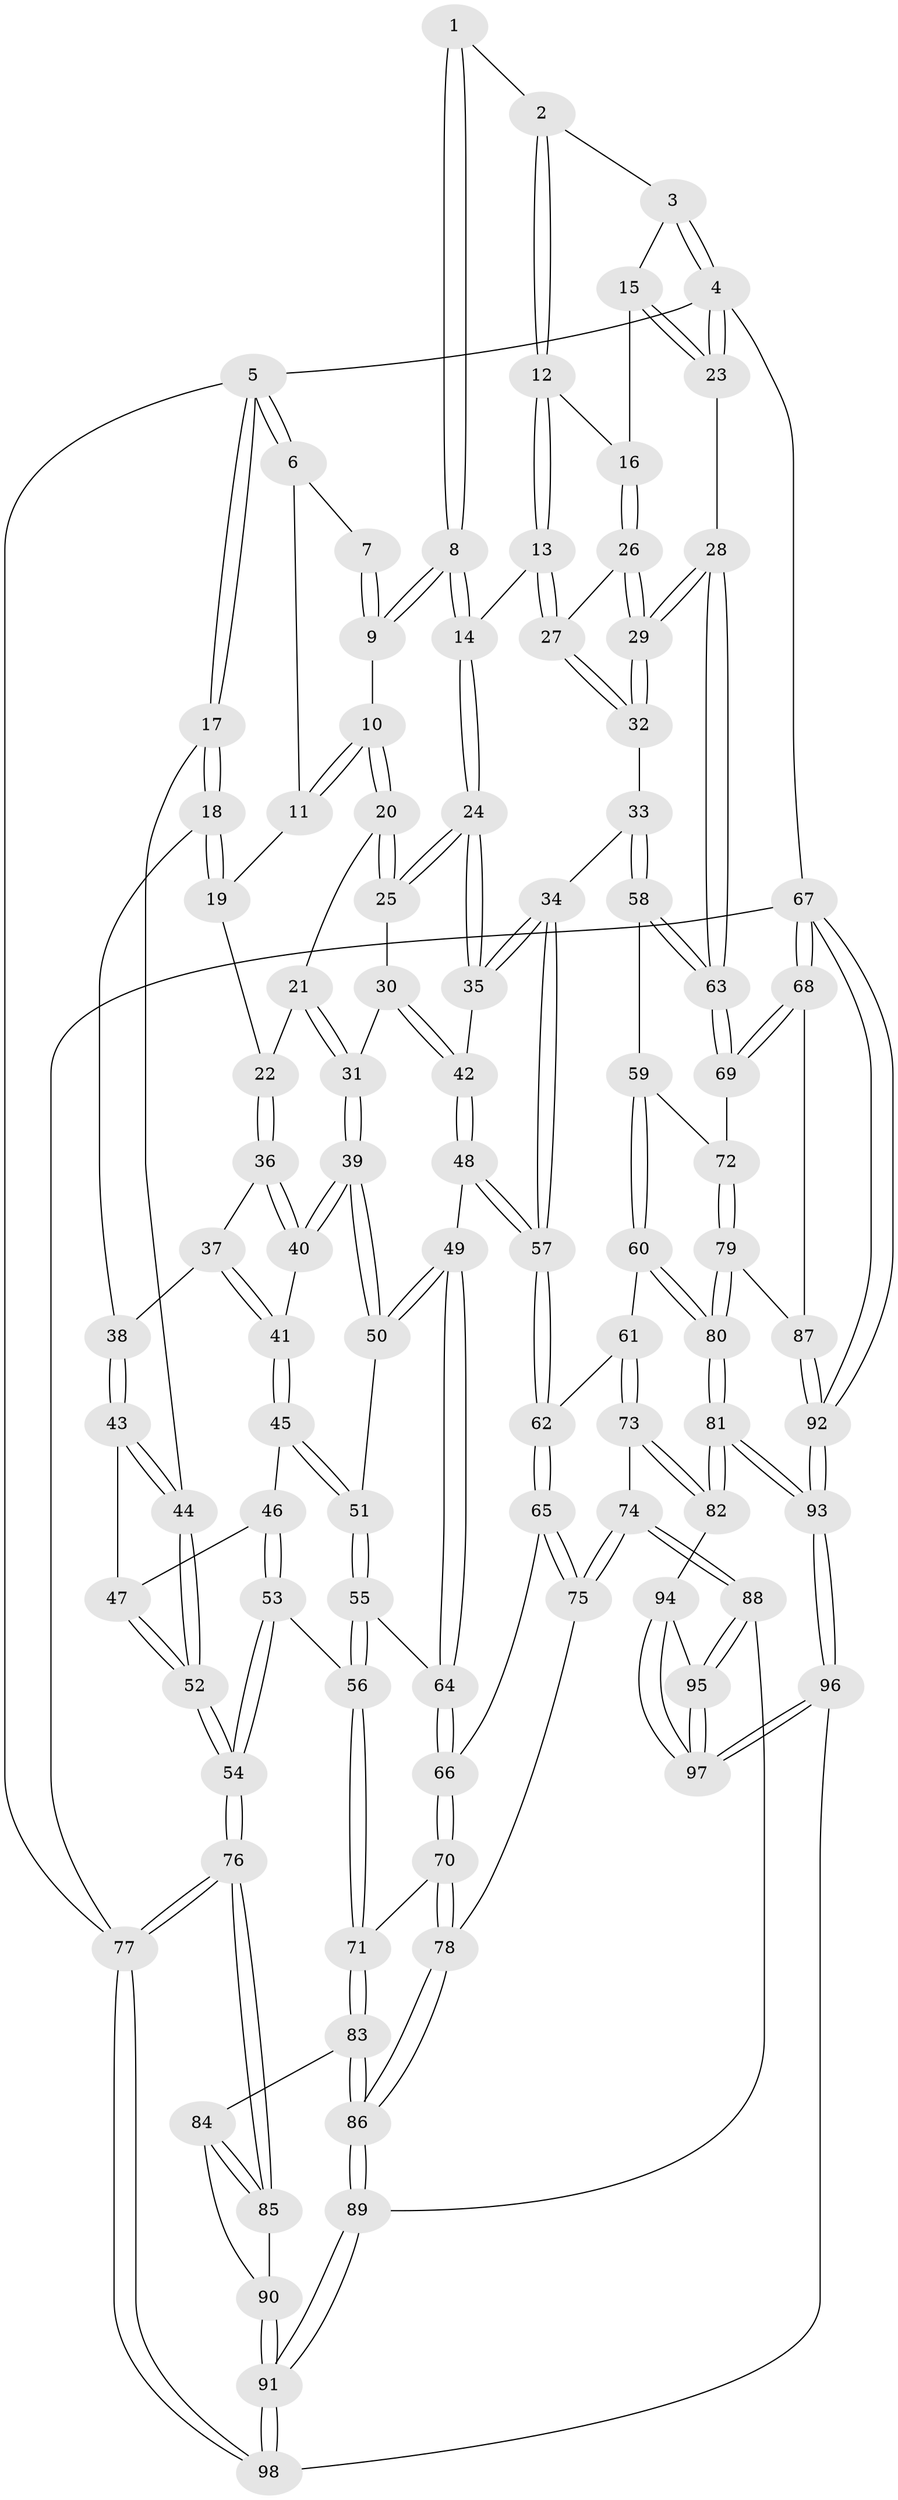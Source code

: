 // coarse degree distribution, {4: 0.4745762711864407, 3: 0.4915254237288136, 2: 0.01694915254237288, 5: 0.01694915254237288}
// Generated by graph-tools (version 1.1) at 2025/38/03/04/25 23:38:25]
// undirected, 98 vertices, 242 edges
graph export_dot {
  node [color=gray90,style=filled];
  1 [pos="+0.7663188879127052+0"];
  2 [pos="+0.8644157887322645+0"];
  3 [pos="+0.9833815082101139+0"];
  4 [pos="+1+0"];
  5 [pos="+0+0"];
  6 [pos="+0.28017307108545747+0"];
  7 [pos="+0.353472795316948+0"];
  8 [pos="+0.5836017465975323+0.17689292002504864"];
  9 [pos="+0.505525851796193+0.12100188540537235"];
  10 [pos="+0.33800409938746967+0.1575294935322723"];
  11 [pos="+0.26778142024567675+0"];
  12 [pos="+0.8363272466906431+0.01714799679669079"];
  13 [pos="+0.7543256465089886+0.23882653044585084"];
  14 [pos="+0.5846574901645475+0.18147667606661025"];
  15 [pos="+0.9569327067515442+0.1881369269999307"];
  16 [pos="+0.9193857167324878+0.20817989449825547"];
  17 [pos="+0+0.14048108469356188"];
  18 [pos="+0.003093434941841326+0.20182182929362813"];
  19 [pos="+0.17068908360683388+0.061529219822168135"];
  20 [pos="+0.3224802322688451+0.23059141887468462"];
  21 [pos="+0.31955935350994513+0.23246703757172194"];
  22 [pos="+0.2472669448914518+0.25630921251493727"];
  23 [pos="+1+0.2037598801307519"];
  24 [pos="+0.5139922768982454+0.29665449773331165"];
  25 [pos="+0.49211616475601494+0.2966615597160563"];
  26 [pos="+0.8875894894808062+0.26181145858223526"];
  27 [pos="+0.7956574357046051+0.29484093862449035"];
  28 [pos="+1+0.413976029434544"];
  29 [pos="+1+0.3996424102047875"];
  30 [pos="+0.3965716547407996+0.38006250407211406"];
  31 [pos="+0.35147870077026905+0.40282364674029586"];
  32 [pos="+0.7798871891418313+0.41427421716022655"];
  33 [pos="+0.7611118666996434+0.45013091529511695"];
  34 [pos="+0.7047204270956479+0.4557853923729642"];
  35 [pos="+0.531450574220786+0.337840158020707"];
  36 [pos="+0.2395492651412914+0.26217115224769416"];
  37 [pos="+0.15000080345971112+0.2920588179153474"];
  38 [pos="+0.12300823132015586+0.2984358551503351"];
  39 [pos="+0.32659298726124797+0.437199269794704"];
  40 [pos="+0.3015749535386466+0.4318320453112723"];
  41 [pos="+0.2815934015605726+0.43721138171291546"];
  42 [pos="+0.4729973101545204+0.49304187357469587"];
  43 [pos="+0.11764114926235703+0.36539132086785986"];
  44 [pos="+0+0.5301490470448212"];
  45 [pos="+0.1834998342180307+0.4810562784605176"];
  46 [pos="+0.1725790767580126+0.4783730734130453"];
  47 [pos="+0.14022590516141112+0.44207449050251946"];
  48 [pos="+0.46529023945308795+0.5258259791071087"];
  49 [pos="+0.3971322262820214+0.5324811107968355"];
  50 [pos="+0.37703373572300763+0.5178288348716502"];
  51 [pos="+0.23953322213866016+0.5594825294173879"];
  52 [pos="+0+0.6255003090014443"];
  53 [pos="+0.04008213250694163+0.702638384586297"];
  54 [pos="+0+0.7196323089385696"];
  55 [pos="+0.23934389356884123+0.5863070471212709"];
  56 [pos="+0.1677117255309138+0.7344154387389024"];
  57 [pos="+0.5534414212254825+0.5879662899631042"];
  58 [pos="+0.7640189082035147+0.45537503664366485"];
  59 [pos="+0.8183382793147033+0.6093267268597781"];
  60 [pos="+0.7600216927404004+0.717819504339381"];
  61 [pos="+0.569741886327062+0.6553834786485719"];
  62 [pos="+0.561130484114474+0.6443973865741104"];
  63 [pos="+1+0.54894091297552"];
  64 [pos="+0.35772121854096905+0.6283789919458317"];
  65 [pos="+0.39868678830191573+0.7243794141427358"];
  66 [pos="+0.35413293464501+0.714738903879394"];
  67 [pos="+1+1"];
  68 [pos="+1+0.8130287227013117"];
  69 [pos="+1+0.6063888920015592"];
  70 [pos="+0.3112024196736182+0.7397444084370769"];
  71 [pos="+0.17053640161261002+0.7364267231410496"];
  72 [pos="+1+0.63390257326167"];
  73 [pos="+0.5499784669859905+0.849558207229425"];
  74 [pos="+0.5045374765357048+0.8516128194377045"];
  75 [pos="+0.47394704671101967+0.8313302693057883"];
  76 [pos="+0+1"];
  77 [pos="+0+1"];
  78 [pos="+0.3419958317631396+0.8623415942152939"];
  79 [pos="+0.8684053574008184+0.8362987290525961"];
  80 [pos="+0.7842027963210088+0.8583316224605311"];
  81 [pos="+0.7511131946470312+0.9266259243358138"];
  82 [pos="+0.5867858047627749+0.874846811470321"];
  83 [pos="+0.18647738873714625+0.8346047824551216"];
  84 [pos="+0.1867952501801782+0.86112952437186"];
  85 [pos="+0.08898301049032464+0.9553741220402772"];
  86 [pos="+0.3375422100226923+0.8826561553524627"];
  87 [pos="+0.9297053914499401+0.8537755573021087"];
  88 [pos="+0.43859526383139497+0.933071657794477"];
  89 [pos="+0.33670940922848286+0.9265714660101625"];
  90 [pos="+0.24341509244893073+0.9461930833160889"];
  91 [pos="+0.2823337753686132+0.9920645878954214"];
  92 [pos="+1+1"];
  93 [pos="+0.8091698549687193+1"];
  94 [pos="+0.5472486438947474+0.9399044256999869"];
  95 [pos="+0.4572670862793852+0.992211232350015"];
  96 [pos="+0.4725641208981858+1"];
  97 [pos="+0.47351670783141697+1"];
  98 [pos="+0.25262861095831923+1"];
  1 -- 2;
  1 -- 8;
  1 -- 8;
  2 -- 3;
  2 -- 12;
  2 -- 12;
  3 -- 4;
  3 -- 4;
  3 -- 15;
  4 -- 5;
  4 -- 23;
  4 -- 23;
  4 -- 67;
  5 -- 6;
  5 -- 6;
  5 -- 17;
  5 -- 17;
  5 -- 77;
  6 -- 7;
  6 -- 11;
  7 -- 9;
  7 -- 9;
  8 -- 9;
  8 -- 9;
  8 -- 14;
  8 -- 14;
  9 -- 10;
  10 -- 11;
  10 -- 11;
  10 -- 20;
  10 -- 20;
  11 -- 19;
  12 -- 13;
  12 -- 13;
  12 -- 16;
  13 -- 14;
  13 -- 27;
  13 -- 27;
  14 -- 24;
  14 -- 24;
  15 -- 16;
  15 -- 23;
  15 -- 23;
  16 -- 26;
  16 -- 26;
  17 -- 18;
  17 -- 18;
  17 -- 44;
  18 -- 19;
  18 -- 19;
  18 -- 38;
  19 -- 22;
  20 -- 21;
  20 -- 25;
  20 -- 25;
  21 -- 22;
  21 -- 31;
  21 -- 31;
  22 -- 36;
  22 -- 36;
  23 -- 28;
  24 -- 25;
  24 -- 25;
  24 -- 35;
  24 -- 35;
  25 -- 30;
  26 -- 27;
  26 -- 29;
  26 -- 29;
  27 -- 32;
  27 -- 32;
  28 -- 29;
  28 -- 29;
  28 -- 63;
  28 -- 63;
  29 -- 32;
  29 -- 32;
  30 -- 31;
  30 -- 42;
  30 -- 42;
  31 -- 39;
  31 -- 39;
  32 -- 33;
  33 -- 34;
  33 -- 58;
  33 -- 58;
  34 -- 35;
  34 -- 35;
  34 -- 57;
  34 -- 57;
  35 -- 42;
  36 -- 37;
  36 -- 40;
  36 -- 40;
  37 -- 38;
  37 -- 41;
  37 -- 41;
  38 -- 43;
  38 -- 43;
  39 -- 40;
  39 -- 40;
  39 -- 50;
  39 -- 50;
  40 -- 41;
  41 -- 45;
  41 -- 45;
  42 -- 48;
  42 -- 48;
  43 -- 44;
  43 -- 44;
  43 -- 47;
  44 -- 52;
  44 -- 52;
  45 -- 46;
  45 -- 51;
  45 -- 51;
  46 -- 47;
  46 -- 53;
  46 -- 53;
  47 -- 52;
  47 -- 52;
  48 -- 49;
  48 -- 57;
  48 -- 57;
  49 -- 50;
  49 -- 50;
  49 -- 64;
  49 -- 64;
  50 -- 51;
  51 -- 55;
  51 -- 55;
  52 -- 54;
  52 -- 54;
  53 -- 54;
  53 -- 54;
  53 -- 56;
  54 -- 76;
  54 -- 76;
  55 -- 56;
  55 -- 56;
  55 -- 64;
  56 -- 71;
  56 -- 71;
  57 -- 62;
  57 -- 62;
  58 -- 59;
  58 -- 63;
  58 -- 63;
  59 -- 60;
  59 -- 60;
  59 -- 72;
  60 -- 61;
  60 -- 80;
  60 -- 80;
  61 -- 62;
  61 -- 73;
  61 -- 73;
  62 -- 65;
  62 -- 65;
  63 -- 69;
  63 -- 69;
  64 -- 66;
  64 -- 66;
  65 -- 66;
  65 -- 75;
  65 -- 75;
  66 -- 70;
  66 -- 70;
  67 -- 68;
  67 -- 68;
  67 -- 92;
  67 -- 92;
  67 -- 77;
  68 -- 69;
  68 -- 69;
  68 -- 87;
  69 -- 72;
  70 -- 71;
  70 -- 78;
  70 -- 78;
  71 -- 83;
  71 -- 83;
  72 -- 79;
  72 -- 79;
  73 -- 74;
  73 -- 82;
  73 -- 82;
  74 -- 75;
  74 -- 75;
  74 -- 88;
  74 -- 88;
  75 -- 78;
  76 -- 77;
  76 -- 77;
  76 -- 85;
  76 -- 85;
  77 -- 98;
  77 -- 98;
  78 -- 86;
  78 -- 86;
  79 -- 80;
  79 -- 80;
  79 -- 87;
  80 -- 81;
  80 -- 81;
  81 -- 82;
  81 -- 82;
  81 -- 93;
  81 -- 93;
  82 -- 94;
  83 -- 84;
  83 -- 86;
  83 -- 86;
  84 -- 85;
  84 -- 85;
  84 -- 90;
  85 -- 90;
  86 -- 89;
  86 -- 89;
  87 -- 92;
  87 -- 92;
  88 -- 89;
  88 -- 95;
  88 -- 95;
  89 -- 91;
  89 -- 91;
  90 -- 91;
  90 -- 91;
  91 -- 98;
  91 -- 98;
  92 -- 93;
  92 -- 93;
  93 -- 96;
  93 -- 96;
  94 -- 95;
  94 -- 97;
  94 -- 97;
  95 -- 97;
  95 -- 97;
  96 -- 97;
  96 -- 97;
  96 -- 98;
}
